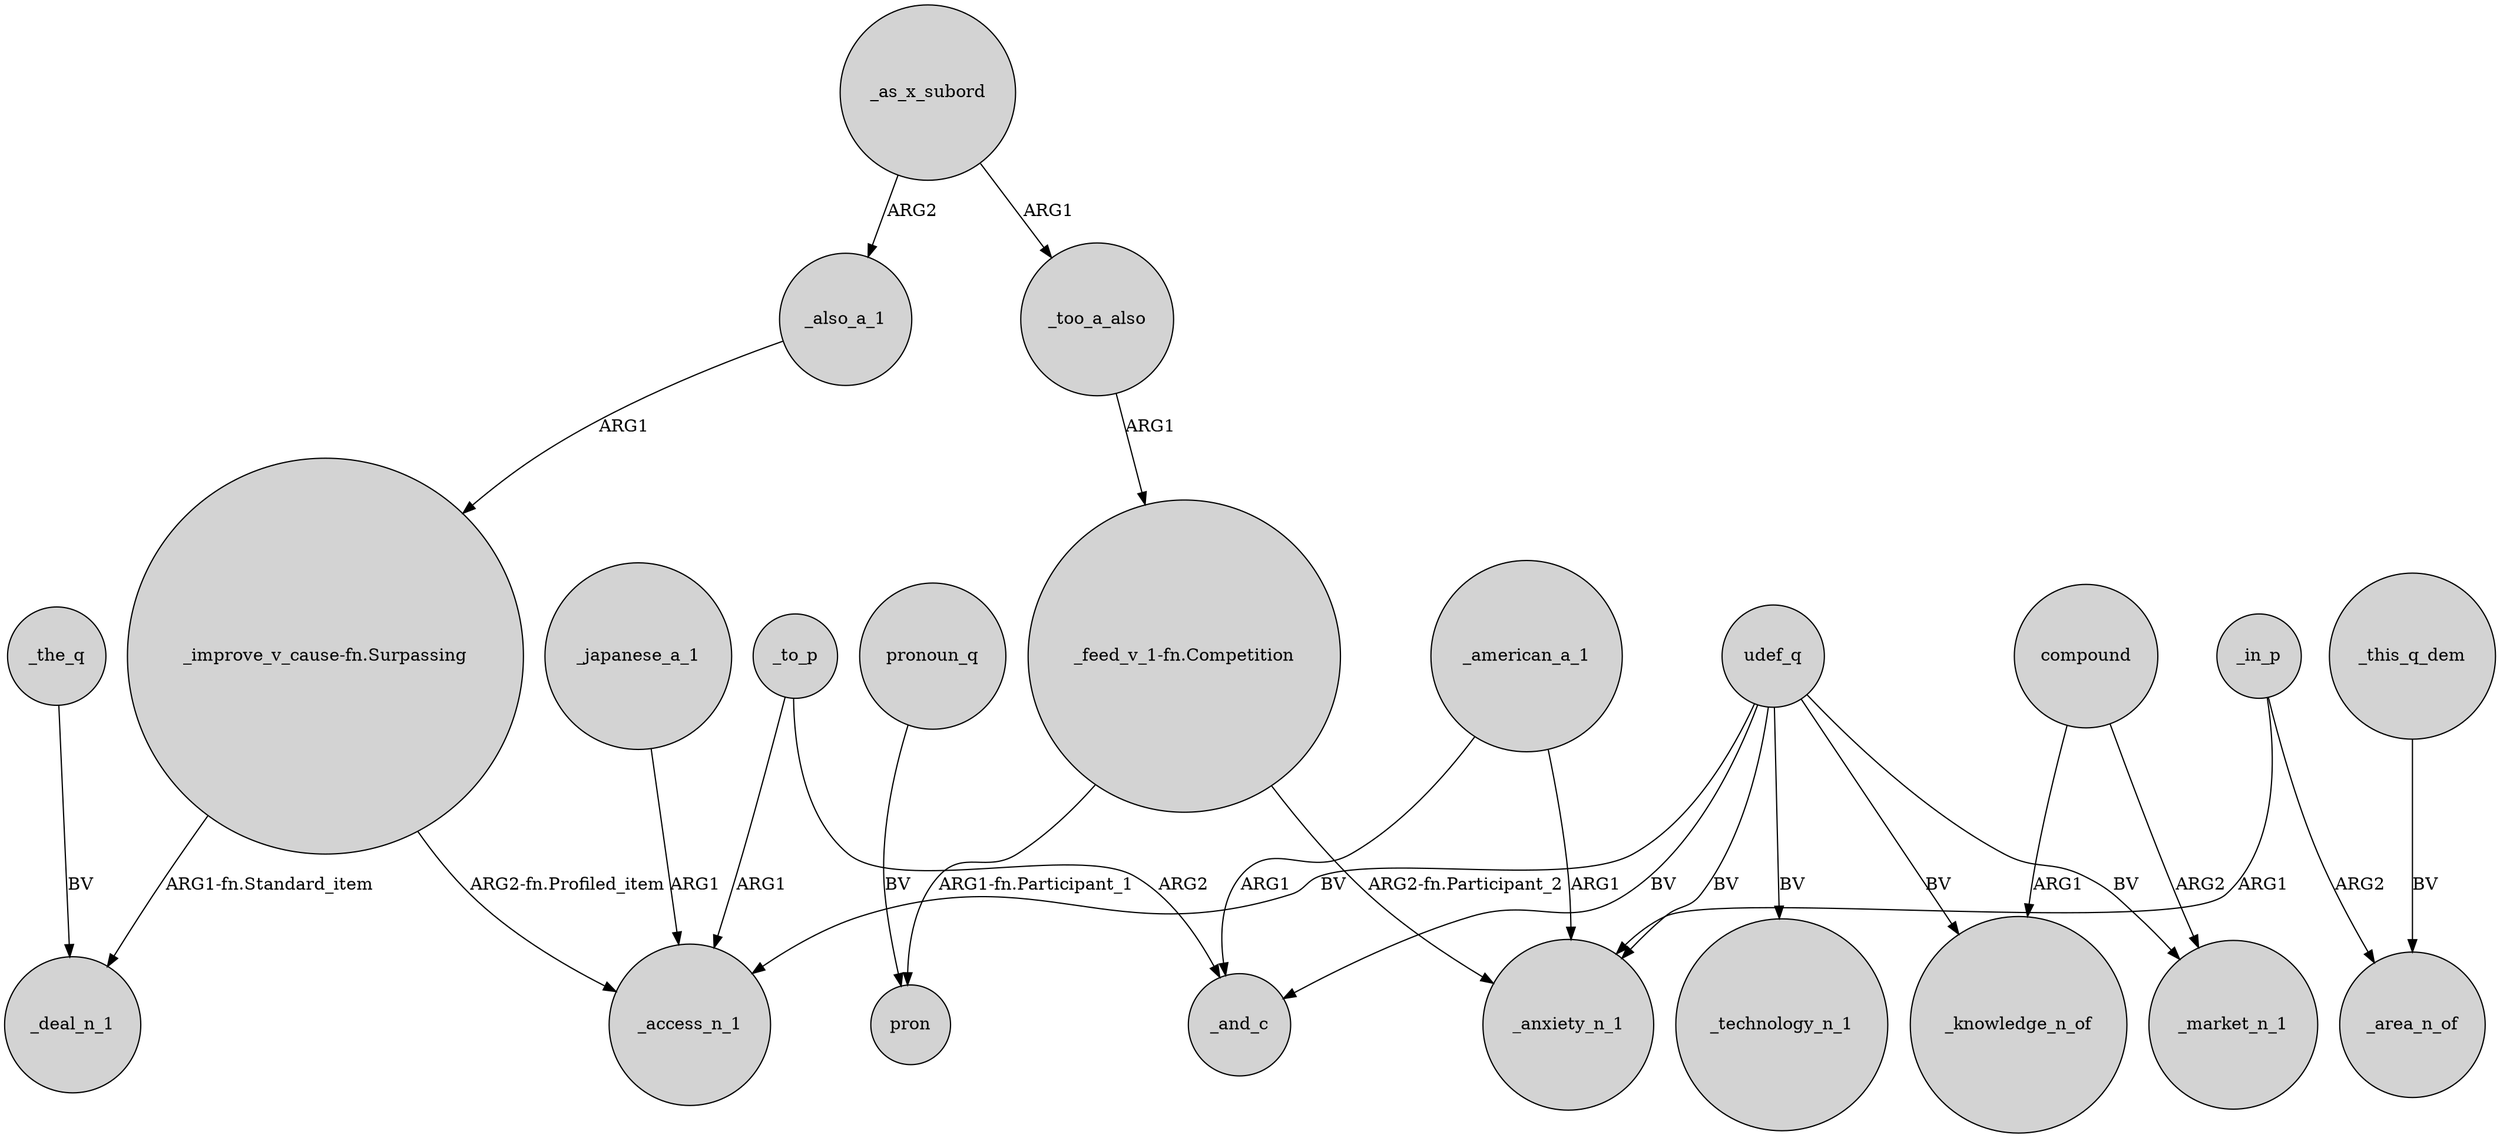 digraph {
	node [shape=circle style=filled]
	udef_q -> _access_n_1 [label=BV]
	_this_q_dem -> _area_n_of [label=BV]
	_japanese_a_1 -> _access_n_1 [label=ARG1]
	"_feed_v_1-fn.Competition" -> pron [label="ARG1-fn.Participant_1"]
	_the_q -> _deal_n_1 [label=BV]
	udef_q -> _market_n_1 [label=BV]
	"_improve_v_cause-fn.Surpassing" -> _access_n_1 [label="ARG2-fn.Profiled_item"]
	_to_p -> _access_n_1 [label=ARG1]
	compound -> _knowledge_n_of [label=ARG1]
	udef_q -> _and_c [label=BV]
	_as_x_subord -> _too_a_also [label=ARG1]
	udef_q -> _technology_n_1 [label=BV]
	_in_p -> _area_n_of [label=ARG2]
	_as_x_subord -> _also_a_1 [label=ARG2]
	_to_p -> _and_c [label=ARG2]
	udef_q -> _knowledge_n_of [label=BV]
	"_feed_v_1-fn.Competition" -> _anxiety_n_1 [label="ARG2-fn.Participant_2"]
	_too_a_also -> "_feed_v_1-fn.Competition" [label=ARG1]
	pronoun_q -> pron [label=BV]
	udef_q -> _anxiety_n_1 [label=BV]
	compound -> _market_n_1 [label=ARG2]
	_also_a_1 -> "_improve_v_cause-fn.Surpassing" [label=ARG1]
	_american_a_1 -> _anxiety_n_1 [label=ARG1]
	_american_a_1 -> _and_c [label=ARG1]
	"_improve_v_cause-fn.Surpassing" -> _deal_n_1 [label="ARG1-fn.Standard_item"]
	_in_p -> _anxiety_n_1 [label=ARG1]
}
